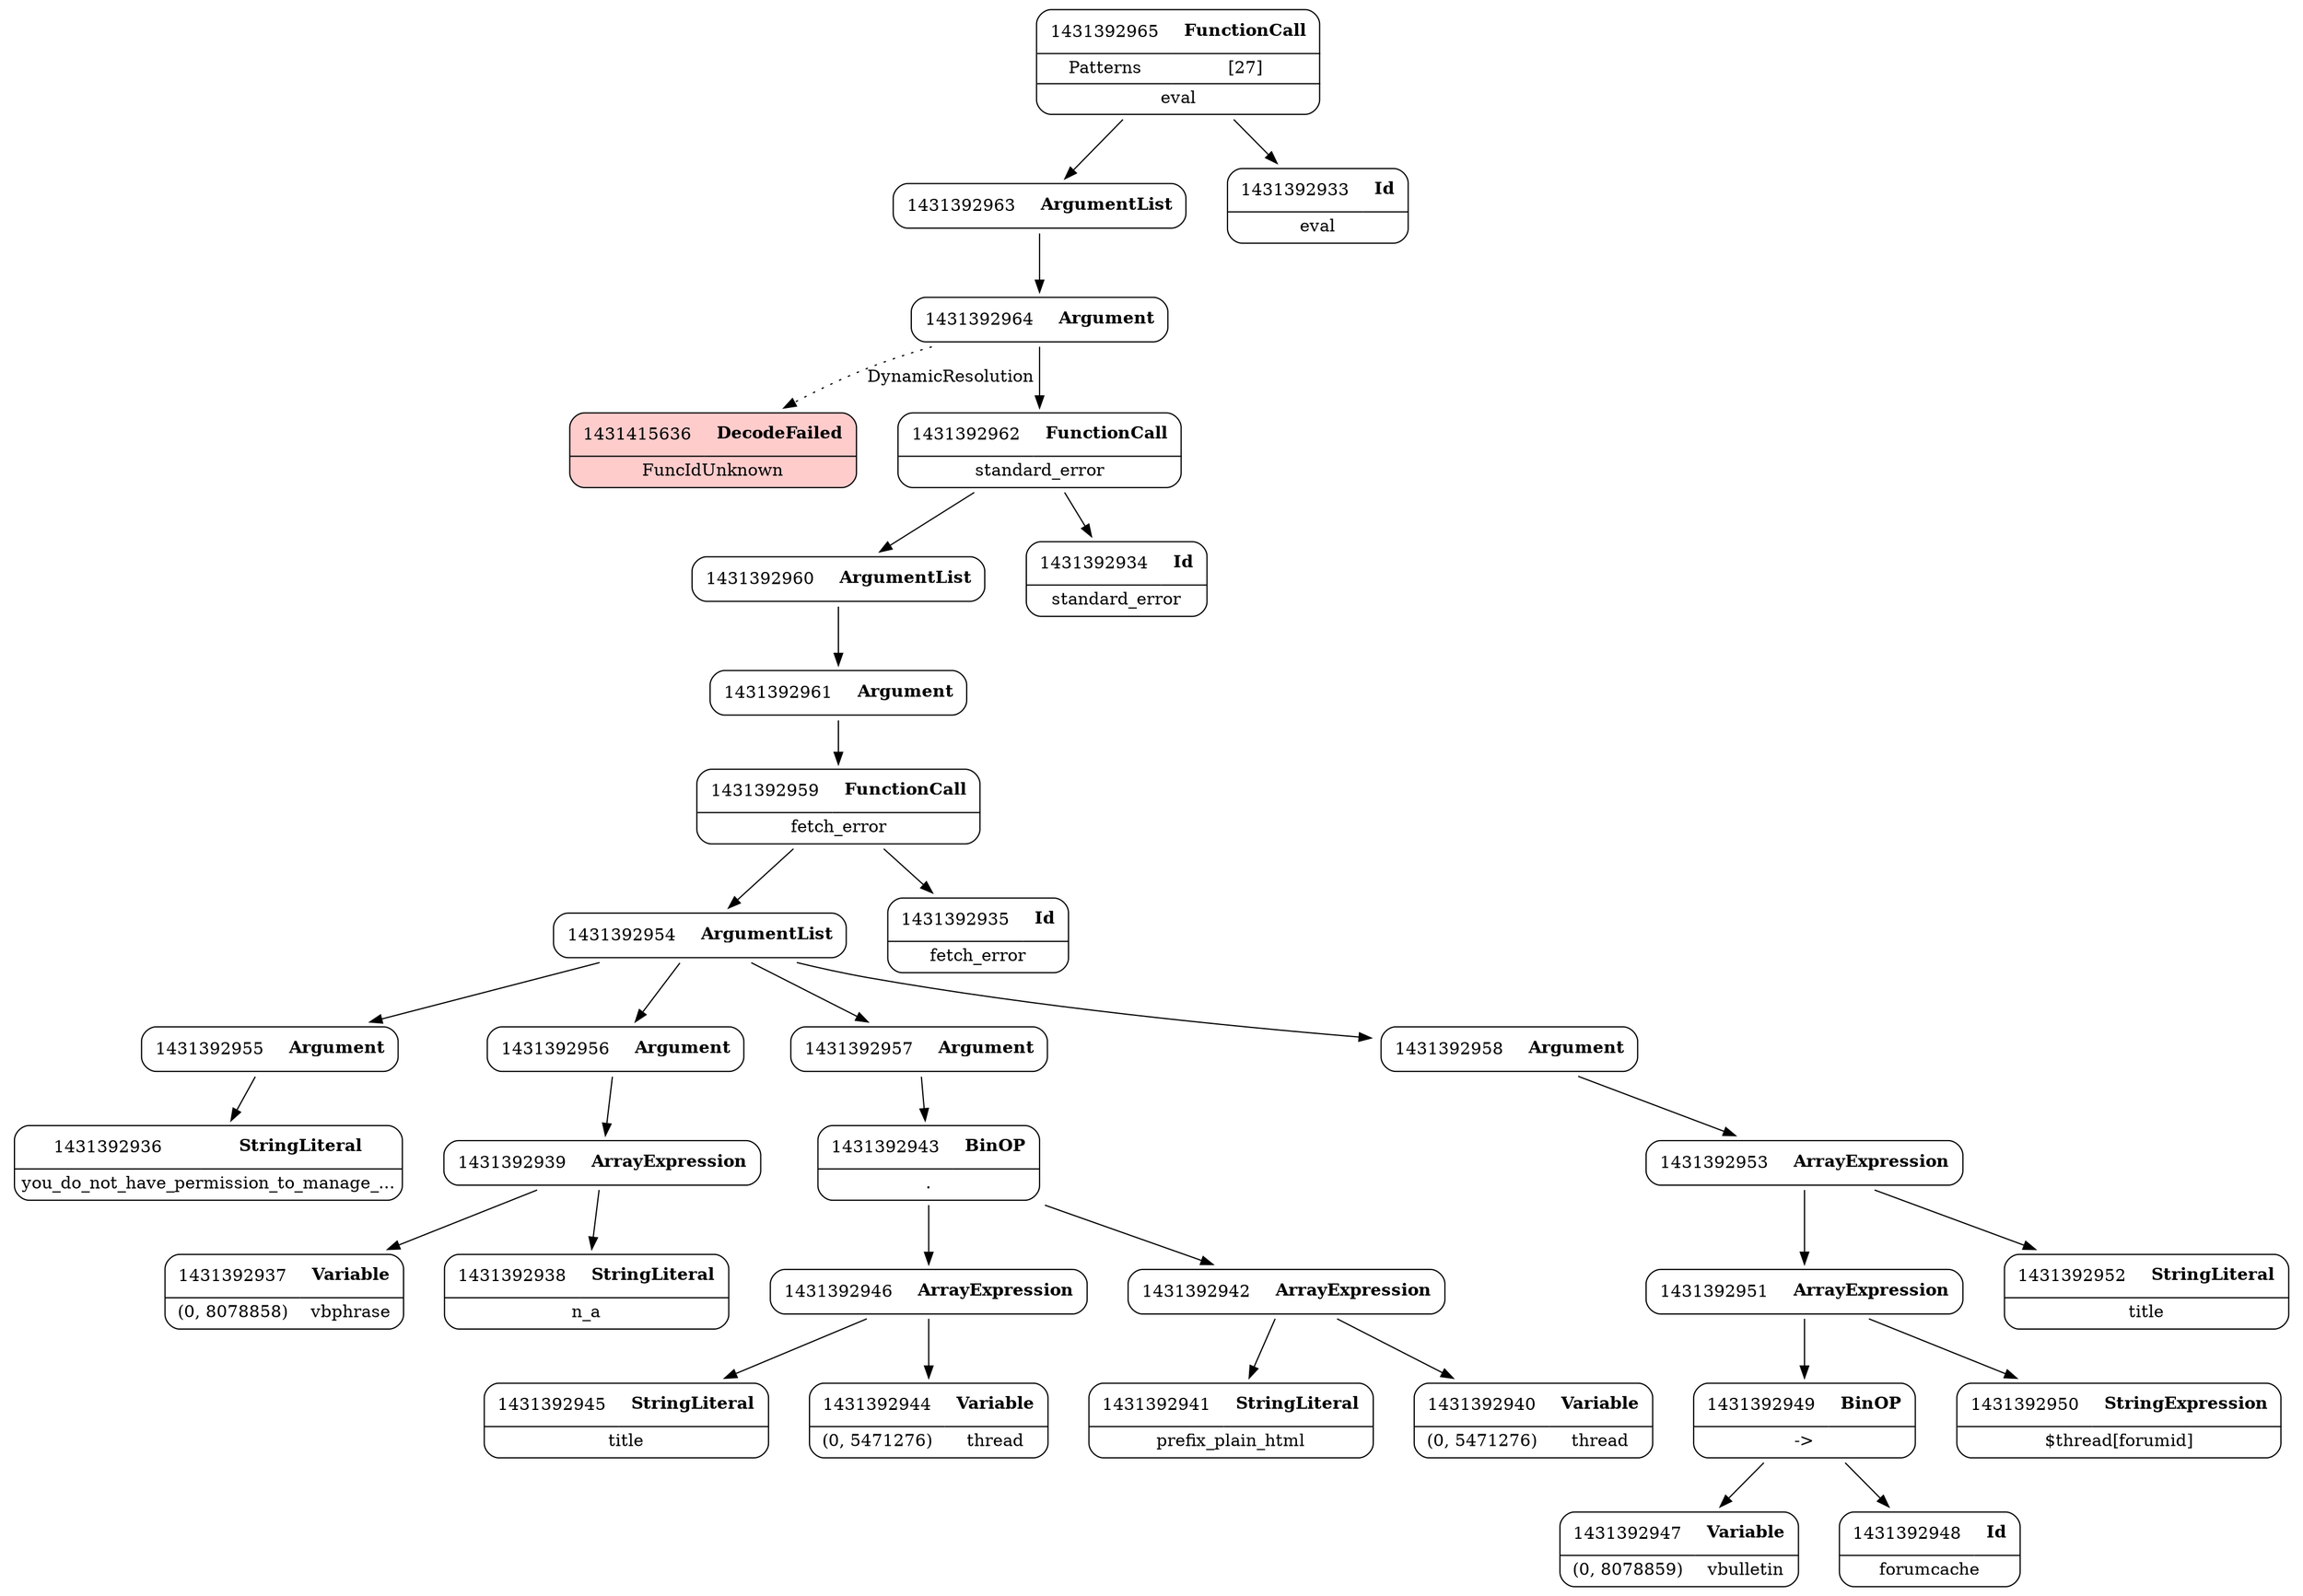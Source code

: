 digraph ast {
node [shape=none];
1431415636 [label=<<TABLE border='1' cellspacing='0' cellpadding='10' style='rounded' bgcolor='#FFCCCC' ><TR><TD border='0'>1431415636</TD><TD border='0'><B>DecodeFailed</B></TD></TR><HR/><TR><TD border='0' cellpadding='5' colspan='2'>FuncIdUnknown</TD></TR></TABLE>>];
1431392961 [label=<<TABLE border='1' cellspacing='0' cellpadding='10' style='rounded' ><TR><TD border='0'>1431392961</TD><TD border='0'><B>Argument</B></TD></TR></TABLE>>];
1431392961 -> 1431392959 [weight=2];
1431392960 [label=<<TABLE border='1' cellspacing='0' cellpadding='10' style='rounded' ><TR><TD border='0'>1431392960</TD><TD border='0'><B>ArgumentList</B></TD></TR></TABLE>>];
1431392960 -> 1431392961 [weight=2];
1431392963 [label=<<TABLE border='1' cellspacing='0' cellpadding='10' style='rounded' ><TR><TD border='0'>1431392963</TD><TD border='0'><B>ArgumentList</B></TD></TR></TABLE>>];
1431392963 -> 1431392964 [weight=2];
1431392962 [label=<<TABLE border='1' cellspacing='0' cellpadding='10' style='rounded' ><TR><TD border='0'>1431392962</TD><TD border='0'><B>FunctionCall</B></TD></TR><HR/><TR><TD border='0' cellpadding='5' colspan='2'>standard_error</TD></TR></TABLE>>];
1431392962 -> 1431392934 [weight=2];
1431392962 -> 1431392960 [weight=2];
1431392965 [label=<<TABLE border='1' cellspacing='0' cellpadding='10' style='rounded' ><TR><TD border='0'>1431392965</TD><TD border='0'><B>FunctionCall</B></TD></TR><HR/><TR><TD border='0' cellpadding='5'>Patterns</TD><TD border='0' cellpadding='5'>[27]</TD></TR><HR/><TR><TD border='0' cellpadding='5' colspan='2'>eval</TD></TR></TABLE>>];
1431392965 -> 1431392933 [weight=2];
1431392965 -> 1431392963 [weight=2];
1431392964 [label=<<TABLE border='1' cellspacing='0' cellpadding='10' style='rounded' ><TR><TD border='0'>1431392964</TD><TD border='0'><B>Argument</B></TD></TR></TABLE>>];
1431392964 -> 1431392962 [weight=2];
1431392964 -> 1431415636 [style=dotted,label=DynamicResolution];
1431392945 [label=<<TABLE border='1' cellspacing='0' cellpadding='10' style='rounded' ><TR><TD border='0'>1431392945</TD><TD border='0'><B>StringLiteral</B></TD></TR><HR/><TR><TD border='0' cellpadding='5' colspan='2'>title</TD></TR></TABLE>>];
1431392944 [label=<<TABLE border='1' cellspacing='0' cellpadding='10' style='rounded' ><TR><TD border='0'>1431392944</TD><TD border='0'><B>Variable</B></TD></TR><HR/><TR><TD border='0' cellpadding='5'>(0, 5471276)</TD><TD border='0' cellpadding='5'>thread</TD></TR></TABLE>>];
1431392947 [label=<<TABLE border='1' cellspacing='0' cellpadding='10' style='rounded' ><TR><TD border='0'>1431392947</TD><TD border='0'><B>Variable</B></TD></TR><HR/><TR><TD border='0' cellpadding='5'>(0, 8078859)</TD><TD border='0' cellpadding='5'>vbulletin</TD></TR></TABLE>>];
1431392946 [label=<<TABLE border='1' cellspacing='0' cellpadding='10' style='rounded' ><TR><TD border='0'>1431392946</TD><TD border='0'><B>ArrayExpression</B></TD></TR></TABLE>>];
1431392946 -> 1431392944 [weight=2];
1431392946 -> 1431392945 [weight=2];
1431392949 [label=<<TABLE border='1' cellspacing='0' cellpadding='10' style='rounded' ><TR><TD border='0'>1431392949</TD><TD border='0'><B>BinOP</B></TD></TR><HR/><TR><TD border='0' cellpadding='5' colspan='2'>-&gt;</TD></TR></TABLE>>];
1431392949 -> 1431392947 [weight=2];
1431392949 -> 1431392948 [weight=2];
1431392948 [label=<<TABLE border='1' cellspacing='0' cellpadding='10' style='rounded' ><TR><TD border='0'>1431392948</TD><TD border='0'><B>Id</B></TD></TR><HR/><TR><TD border='0' cellpadding='5' colspan='2'>forumcache</TD></TR></TABLE>>];
1431392951 [label=<<TABLE border='1' cellspacing='0' cellpadding='10' style='rounded' ><TR><TD border='0'>1431392951</TD><TD border='0'><B>ArrayExpression</B></TD></TR></TABLE>>];
1431392951 -> 1431392949 [weight=2];
1431392951 -> 1431392950 [weight=2];
1431392950 [label=<<TABLE border='1' cellspacing='0' cellpadding='10' style='rounded' ><TR><TD border='0'>1431392950</TD><TD border='0'><B>StringExpression</B></TD></TR><HR/><TR><TD border='0' cellpadding='5' colspan='2'>$thread[forumid]</TD></TR></TABLE>>];
1431392953 [label=<<TABLE border='1' cellspacing='0' cellpadding='10' style='rounded' ><TR><TD border='0'>1431392953</TD><TD border='0'><B>ArrayExpression</B></TD></TR></TABLE>>];
1431392953 -> 1431392951 [weight=2];
1431392953 -> 1431392952 [weight=2];
1431392952 [label=<<TABLE border='1' cellspacing='0' cellpadding='10' style='rounded' ><TR><TD border='0'>1431392952</TD><TD border='0'><B>StringLiteral</B></TD></TR><HR/><TR><TD border='0' cellpadding='5' colspan='2'>title</TD></TR></TABLE>>];
1431392955 [label=<<TABLE border='1' cellspacing='0' cellpadding='10' style='rounded' ><TR><TD border='0'>1431392955</TD><TD border='0'><B>Argument</B></TD></TR></TABLE>>];
1431392955 -> 1431392936 [weight=2];
1431392954 [label=<<TABLE border='1' cellspacing='0' cellpadding='10' style='rounded' ><TR><TD border='0'>1431392954</TD><TD border='0'><B>ArgumentList</B></TD></TR></TABLE>>];
1431392954 -> 1431392955 [weight=2];
1431392954 -> 1431392956 [weight=2];
1431392954 -> 1431392957 [weight=2];
1431392954 -> 1431392958 [weight=2];
1431392957 [label=<<TABLE border='1' cellspacing='0' cellpadding='10' style='rounded' ><TR><TD border='0'>1431392957</TD><TD border='0'><B>Argument</B></TD></TR></TABLE>>];
1431392957 -> 1431392943 [weight=2];
1431392956 [label=<<TABLE border='1' cellspacing='0' cellpadding='10' style='rounded' ><TR><TD border='0'>1431392956</TD><TD border='0'><B>Argument</B></TD></TR></TABLE>>];
1431392956 -> 1431392939 [weight=2];
1431392959 [label=<<TABLE border='1' cellspacing='0' cellpadding='10' style='rounded' ><TR><TD border='0'>1431392959</TD><TD border='0'><B>FunctionCall</B></TD></TR><HR/><TR><TD border='0' cellpadding='5' colspan='2'>fetch_error</TD></TR></TABLE>>];
1431392959 -> 1431392935 [weight=2];
1431392959 -> 1431392954 [weight=2];
1431392958 [label=<<TABLE border='1' cellspacing='0' cellpadding='10' style='rounded' ><TR><TD border='0'>1431392958</TD><TD border='0'><B>Argument</B></TD></TR></TABLE>>];
1431392958 -> 1431392953 [weight=2];
1431392933 [label=<<TABLE border='1' cellspacing='0' cellpadding='10' style='rounded' ><TR><TD border='0'>1431392933</TD><TD border='0'><B>Id</B></TD></TR><HR/><TR><TD border='0' cellpadding='5' colspan='2'>eval</TD></TR></TABLE>>];
1431392935 [label=<<TABLE border='1' cellspacing='0' cellpadding='10' style='rounded' ><TR><TD border='0'>1431392935</TD><TD border='0'><B>Id</B></TD></TR><HR/><TR><TD border='0' cellpadding='5' colspan='2'>fetch_error</TD></TR></TABLE>>];
1431392934 [label=<<TABLE border='1' cellspacing='0' cellpadding='10' style='rounded' ><TR><TD border='0'>1431392934</TD><TD border='0'><B>Id</B></TD></TR><HR/><TR><TD border='0' cellpadding='5' colspan='2'>standard_error</TD></TR></TABLE>>];
1431392937 [label=<<TABLE border='1' cellspacing='0' cellpadding='10' style='rounded' ><TR><TD border='0'>1431392937</TD><TD border='0'><B>Variable</B></TD></TR><HR/><TR><TD border='0' cellpadding='5'>(0, 8078858)</TD><TD border='0' cellpadding='5'>vbphrase</TD></TR></TABLE>>];
1431392936 [label=<<TABLE border='1' cellspacing='0' cellpadding='10' style='rounded' ><TR><TD border='0'>1431392936</TD><TD border='0'><B>StringLiteral</B></TD></TR><HR/><TR><TD border='0' cellpadding='5' colspan='2'>you_do_not_have_permission_to_manage_...</TD></TR></TABLE>>];
1431392939 [label=<<TABLE border='1' cellspacing='0' cellpadding='10' style='rounded' ><TR><TD border='0'>1431392939</TD><TD border='0'><B>ArrayExpression</B></TD></TR></TABLE>>];
1431392939 -> 1431392937 [weight=2];
1431392939 -> 1431392938 [weight=2];
1431392938 [label=<<TABLE border='1' cellspacing='0' cellpadding='10' style='rounded' ><TR><TD border='0'>1431392938</TD><TD border='0'><B>StringLiteral</B></TD></TR><HR/><TR><TD border='0' cellpadding='5' colspan='2'>n_a</TD></TR></TABLE>>];
1431392941 [label=<<TABLE border='1' cellspacing='0' cellpadding='10' style='rounded' ><TR><TD border='0'>1431392941</TD><TD border='0'><B>StringLiteral</B></TD></TR><HR/><TR><TD border='0' cellpadding='5' colspan='2'>prefix_plain_html</TD></TR></TABLE>>];
1431392940 [label=<<TABLE border='1' cellspacing='0' cellpadding='10' style='rounded' ><TR><TD border='0'>1431392940</TD><TD border='0'><B>Variable</B></TD></TR><HR/><TR><TD border='0' cellpadding='5'>(0, 5471276)</TD><TD border='0' cellpadding='5'>thread</TD></TR></TABLE>>];
1431392943 [label=<<TABLE border='1' cellspacing='0' cellpadding='10' style='rounded' ><TR><TD border='0'>1431392943</TD><TD border='0'><B>BinOP</B></TD></TR><HR/><TR><TD border='0' cellpadding='5' colspan='2'>.</TD></TR></TABLE>>];
1431392943 -> 1431392942 [weight=2];
1431392943 -> 1431392946 [weight=2];
1431392942 [label=<<TABLE border='1' cellspacing='0' cellpadding='10' style='rounded' ><TR><TD border='0'>1431392942</TD><TD border='0'><B>ArrayExpression</B></TD></TR></TABLE>>];
1431392942 -> 1431392940 [weight=2];
1431392942 -> 1431392941 [weight=2];
}
